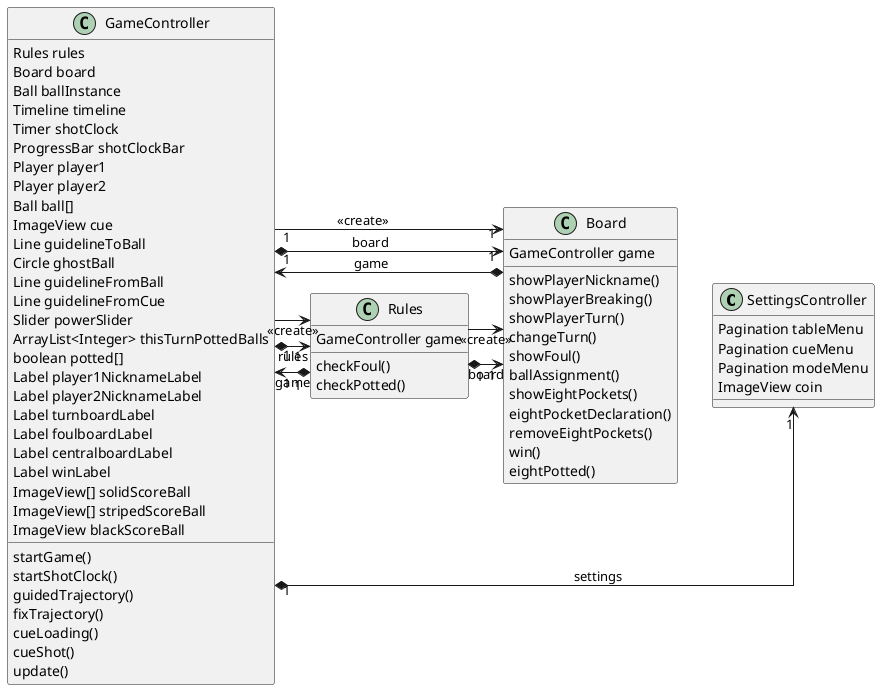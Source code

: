 @startuml logic

skinparam linetype polyline
skinparam linetype ortho

class SettingsController {
    Pagination tableMenu
    Pagination cueMenu
    Pagination modeMenu
    ImageView coin
}

class GameController {
    Rules rules
    Board board
    Ball ballInstance
    Timeline timeline
    Timer shotClock
    ProgressBar shotClockBar
    Player player1
    Player player2
    Ball ball[]
    ImageView cue
    Line guidelineToBall
    Circle ghostBall
    Line guidelineFromBall
    Line guidelineFromCue
    Slider powerSlider
    ArrayList<Integer> thisTurnPottedBalls
    boolean potted[]
    Label player1NicknameLabel
    Label player2NicknameLabel
    Label turnboardLabel
    Label foulboardLabel
    Label centralboardLabel
    Label winLabel
    ImageView[] solidScoreBall
    ImageView[] stripedScoreBall
    ImageView blackScoreBall
    startGame()
    startShotClock()
    guidedTrajectory()
    fixTrajectory()
    cueLoading()
    cueShot()
    update()
}

class Rules {
    GameController game
    checkFoul()
    checkPotted()
}

class Board {
    GameController game
    showPlayerNickname()
    showPlayerBreaking()
    showPlayerTurn()
    changeTurn()
    showFoul()
    ballAssignment()
    showEightPockets()
    eightPocketDeclaration()
    removeEightPockets()
    win()
    eightPotted()
}

GameController "1" *-> "1" SettingsController: settings

GameController --> Rules: <<create>>
GameController "1" *-> "1" Rules: rules
Rules "1" *-> "1" GameController: game

GameController --> Board: <<create>>
GameController "1" *-> "1" Board: board
Board "1" *-> "1" GameController: game

Rules --> Board: <<create>>
Rules "1" *-> "1" Board: board

@enduml